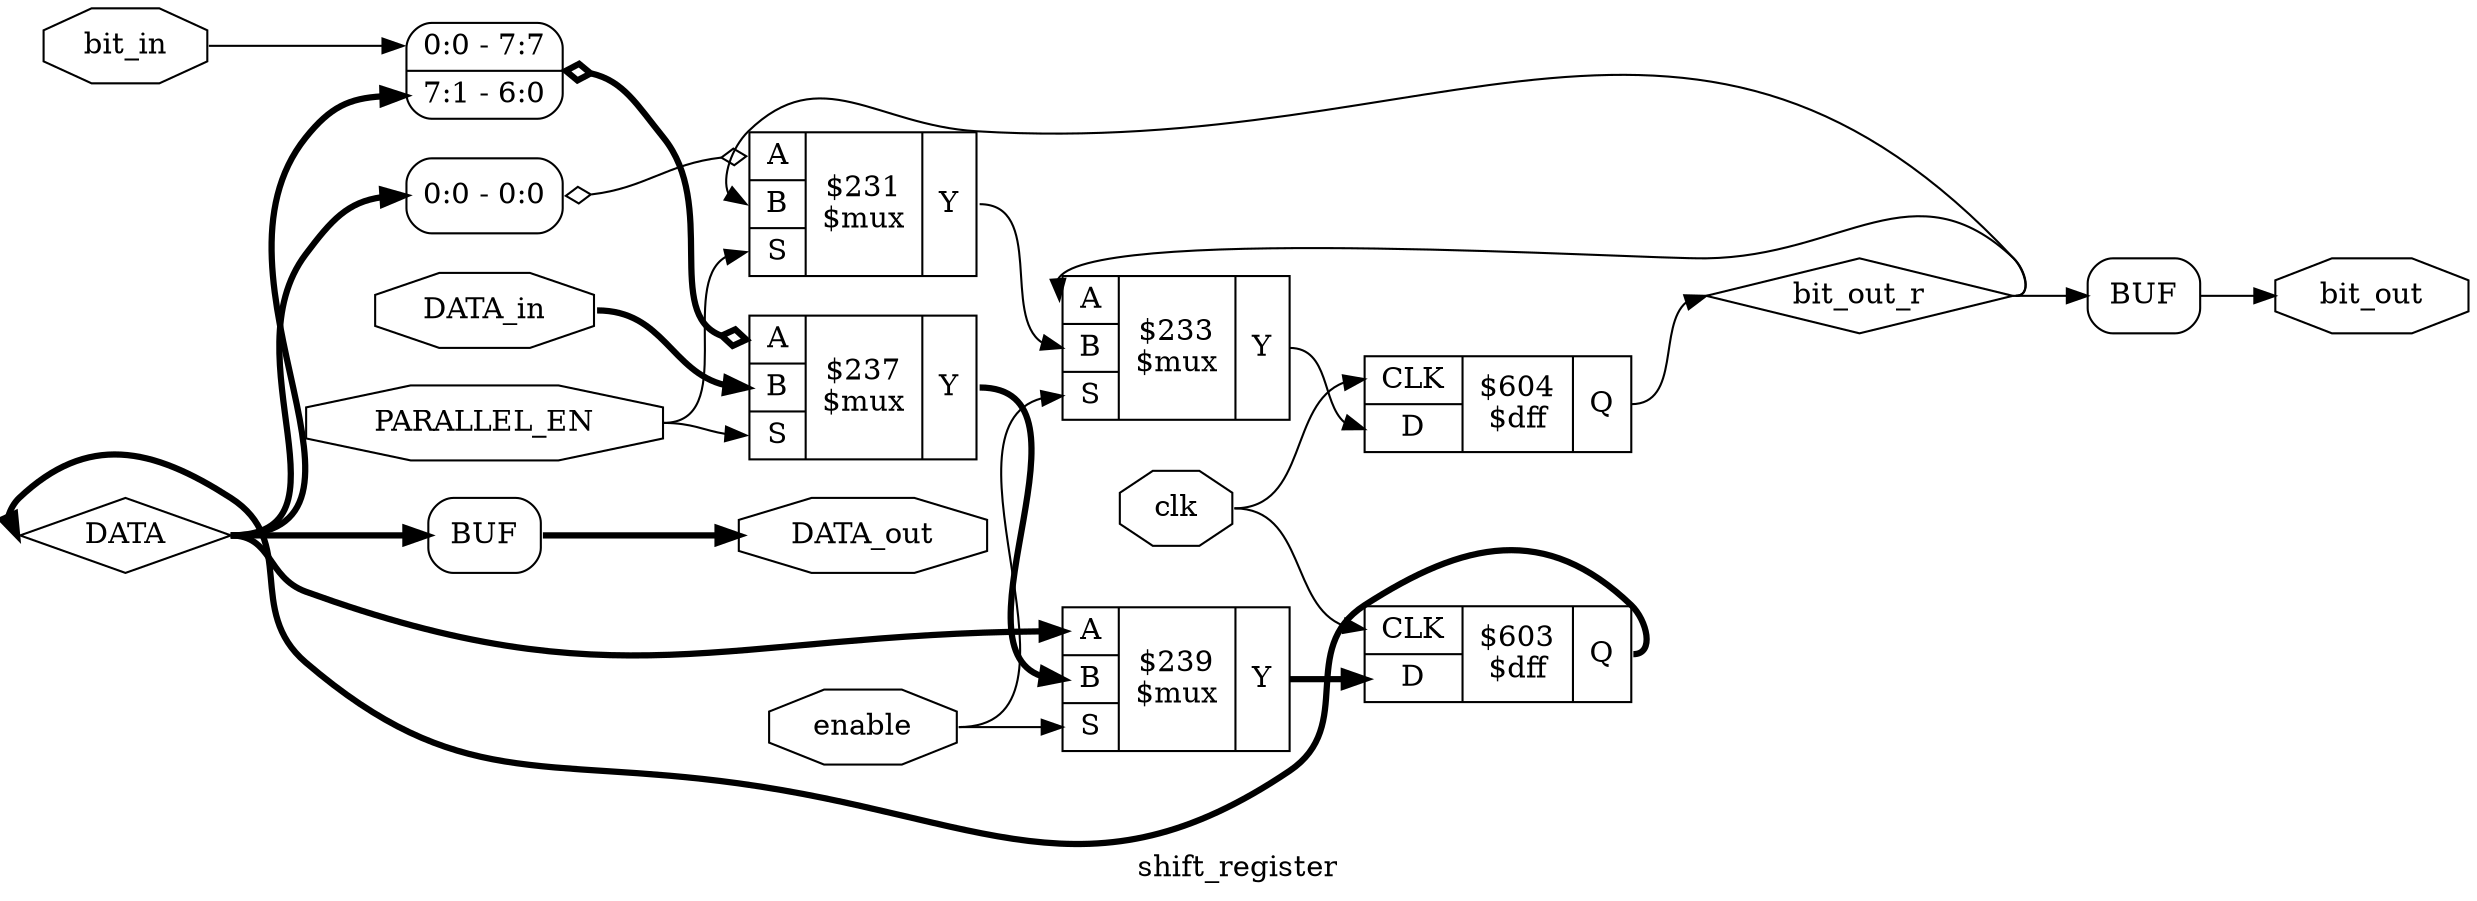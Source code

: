 digraph "shift_register" {
label="shift_register";
rankdir="LR";
remincross=true;
n5 [ shape=diamond, label="DATA", color="black", fontcolor="black" ];
n6 [ shape=octagon, label="DATA_in", color="black", fontcolor="black" ];
n7 [ shape=octagon, label="DATA_out", color="black", fontcolor="black" ];
n8 [ shape=octagon, label="PARALLEL_EN", color="black", fontcolor="black" ];
n9 [ shape=octagon, label="bit_in", color="black", fontcolor="black" ];
n10 [ shape=octagon, label="bit_out", color="black", fontcolor="black" ];
n11 [ shape=diamond, label="bit_out_r", color="black", fontcolor="black" ];
n12 [ shape=octagon, label="clk", color="black", fontcolor="black" ];
n13 [ shape=octagon, label="enable", color="black", fontcolor="black" ];
c17 [ shape=record, label="{{<p14> CLK|<p15> D}|$603\n$dff|{<p16> Q}}" ];
c18 [ shape=record, label="{{<p14> CLK|<p15> D}|$604\n$dff|{<p16> Q}}" ];
c23 [ shape=record, label="{{<p19> A|<p20> B|<p21> S}|$231\n$mux|{<p22> Y}}" ];
x0 [ shape=record, style=rounded, label="<s0> 0:0 - 0:0 " ];
x0:e -> c23:p19:w [arrowhead=odiamond, arrowtail=odiamond, dir=both, color="black", label=""];
c24 [ shape=record, label="{{<p19> A|<p20> B|<p21> S}|$233\n$mux|{<p22> Y}}" ];
c25 [ shape=record, label="{{<p19> A|<p20> B|<p21> S}|$237\n$mux|{<p22> Y}}" ];
x1 [ shape=record, style=rounded, label="<s1> 0:0 - 7:7 |<s0> 7:1 - 6:0 " ];
x1:e -> c25:p19:w [arrowhead=odiamond, arrowtail=odiamond, dir=both, color="black", style="setlinewidth(3)", label=""];
c26 [ shape=record, label="{{<p19> A|<p20> B|<p21> S}|$239\n$mux|{<p22> Y}}" ];
x2 [shape=box, style=rounded, label="BUF"];
x3 [shape=box, style=rounded, label="BUF"];
c26:p22:e -> c17:p15:w [color="black", style="setlinewidth(3)", label=""];
x3:e:e -> n10:w [color="black", label=""];
c18:p16:e -> n11:w [color="black", label=""];
n11:e -> c23:p20:w [color="black", label=""];
n11:e -> c24:p19:w [color="black", label=""];
n11:e -> x3:w:w [color="black", label=""];
n12:e -> c17:p14:w [color="black", label=""];
n12:e -> c18:p14:w [color="black", label=""];
n13:e -> c24:p21:w [color="black", label=""];
n13:e -> c26:p21:w [color="black", label=""];
c24:p22:e -> c18:p15:w [color="black", label=""];
c23:p22:e -> c24:p20:w [color="black", label=""];
c25:p22:e -> c26:p20:w [color="black", style="setlinewidth(3)", label=""];
c17:p16:e -> n5:w [color="black", style="setlinewidth(3)", label=""];
n5:e -> c26:p19:w [color="black", style="setlinewidth(3)", label=""];
n5:e -> x0:s0:w [color="black", style="setlinewidth(3)", label=""];
n5:e -> x1:s0:w [color="black", style="setlinewidth(3)", label=""];
n5:e -> x2:w:w [color="black", style="setlinewidth(3)", label=""];
n6:e -> c25:p20:w [color="black", style="setlinewidth(3)", label=""];
x2:e:e -> n7:w [color="black", style="setlinewidth(3)", label=""];
n8:e -> c23:p21:w [color="black", label=""];
n8:e -> c25:p21:w [color="black", label=""];
n9:e -> x1:s1:w [color="black", label=""];
}
